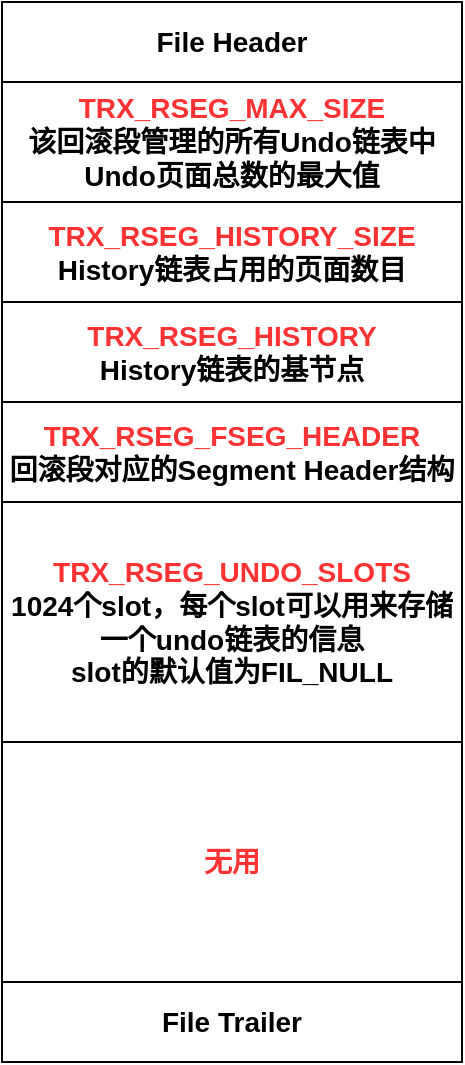 <mxfile version="15.2.7" type="device"><diagram id="UKil0mvTQ7GfkS6vXo8c" name="第 1 页"><mxGraphModel dx="1422" dy="822" grid="1" gridSize="10" guides="1" tooltips="1" connect="1" arrows="1" fold="1" page="1" pageScale="1" pageWidth="827" pageHeight="1169" math="0" shadow="0"><root><mxCell id="0"/><mxCell id="1" parent="0"/><mxCell id="HLldojxQxNL7bN2wCWi5-1" value="&lt;b&gt;&lt;font style=&quot;font-size: 14px&quot;&gt;File Header&lt;/font&gt;&lt;/b&gt;" style="rounded=0;whiteSpace=wrap;html=1;" parent="1" vertex="1"><mxGeometry x="330" y="70" width="230" height="40" as="geometry"/></mxCell><mxCell id="HLldojxQxNL7bN2wCWi5-2" value="&lt;b&gt;&lt;font style=&quot;font-size: 14px&quot;&gt;&lt;font color=&quot;#ff3333&quot;&gt;TRX_RSEG_MAX_SIZE&lt;/font&gt;&lt;br&gt;该回滚段管理的所有Undo链表中Undo页面总数的最大值&lt;br&gt;&lt;/font&gt;&lt;/b&gt;" style="rounded=0;whiteSpace=wrap;html=1;" parent="1" vertex="1"><mxGeometry x="330" y="110" width="230" height="60" as="geometry"/></mxCell><mxCell id="HLldojxQxNL7bN2wCWi5-3" value="&lt;b&gt;&lt;font style=&quot;font-size: 14px&quot;&gt;&lt;font color=&quot;#ff3333&quot;&gt;TRX_RSEG_HISTORY_SIZE&lt;/font&gt;&lt;br&gt;History链表占用的页面数目&lt;br&gt;&lt;/font&gt;&lt;/b&gt;" style="rounded=0;whiteSpace=wrap;html=1;" parent="1" vertex="1"><mxGeometry x="330" y="170" width="230" height="50" as="geometry"/></mxCell><mxCell id="HLldojxQxNL7bN2wCWi5-4" value="&lt;b&gt;&lt;font style=&quot;font-size: 14px&quot;&gt;&lt;font color=&quot;#ff3333&quot;&gt;TRX_RSEG_HISTORY&lt;/font&gt;&lt;br&gt;History链表的基节点&lt;br&gt;&lt;/font&gt;&lt;/b&gt;" style="rounded=0;whiteSpace=wrap;html=1;" parent="1" vertex="1"><mxGeometry x="330" y="220" width="230" height="50" as="geometry"/></mxCell><mxCell id="HLldojxQxNL7bN2wCWi5-5" value="&lt;b&gt;&lt;font style=&quot;font-size: 14px&quot;&gt;&lt;font color=&quot;#ff3333&quot;&gt;TRX_RSEG_FSEG_HEADER&lt;/font&gt;&lt;br&gt;回滚段对应的Segment Header结构&lt;br&gt;&lt;/font&gt;&lt;/b&gt;" style="rounded=0;whiteSpace=wrap;html=1;" parent="1" vertex="1"><mxGeometry x="330" y="270" width="230" height="50" as="geometry"/></mxCell><mxCell id="HLldojxQxNL7bN2wCWi5-6" value="&lt;b&gt;&lt;font style=&quot;font-size: 14px&quot;&gt;&lt;font color=&quot;#ff3333&quot;&gt;TRX_RSEG_UNDO_SLOTS&lt;/font&gt;&lt;br&gt;1024个slot，每个slot可以用来存储一个undo链表的信息&lt;br&gt;slot的默认值为FIL_NULL&lt;br&gt;&lt;/font&gt;&lt;/b&gt;" style="rounded=0;whiteSpace=wrap;html=1;" parent="1" vertex="1"><mxGeometry x="330" y="320" width="230" height="120" as="geometry"/></mxCell><mxCell id="HLldojxQxNL7bN2wCWi5-7" value="&lt;b&gt;&lt;font style=&quot;font-size: 14px&quot;&gt;&lt;font color=&quot;#ff3333&quot;&gt;无用&lt;/font&gt;&lt;br&gt;&lt;/font&gt;&lt;/b&gt;" style="rounded=0;whiteSpace=wrap;html=1;" parent="1" vertex="1"><mxGeometry x="330" y="440" width="230" height="120" as="geometry"/></mxCell><mxCell id="HLldojxQxNL7bN2wCWi5-8" value="&lt;b&gt;&lt;font style=&quot;font-size: 14px&quot;&gt;File Trailer&lt;/font&gt;&lt;/b&gt;" style="rounded=0;whiteSpace=wrap;html=1;" parent="1" vertex="1"><mxGeometry x="330" y="560" width="230" height="40" as="geometry"/></mxCell></root></mxGraphModel></diagram></mxfile>